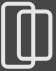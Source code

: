<mxfile version="24.2.5" type="device">
  <diagram name="第 1 页" id="ewl9boTtj5eG1xmZE2dz">
    <mxGraphModel dx="116" dy="43" grid="1" gridSize="3.937" guides="1" tooltips="1" connect="1" arrows="1" fold="1" page="1" pageScale="1" pageWidth="48" pageHeight="48" background="#464647" math="0" shadow="0">
      <root>
        <mxCell id="0" />
        <mxCell id="1" parent="0" />
        <mxCell id="4gosNzSH9n5pgARmhjyj-1" value="" style="rounded=1;whiteSpace=wrap;html=1;fillColor=none;strokeColor=#E6E6E6;strokeWidth=2;" parent="1" vertex="1">
          <mxGeometry x="-27.56" y="11.81" width="15.75" height="23.62" as="geometry" />
        </mxCell>
        <mxCell id="4gosNzSH9n5pgARmhjyj-3" value="" style="rounded=1;whiteSpace=wrap;html=1;fillColor=none;strokeColor=#E6E6E6;strokeWidth=2;" parent="1" vertex="1">
          <mxGeometry x="-35.43" y="7.87" width="15.05" height="31.5" as="geometry" />
        </mxCell>
      </root>
    </mxGraphModel>
  </diagram>
</mxfile>
